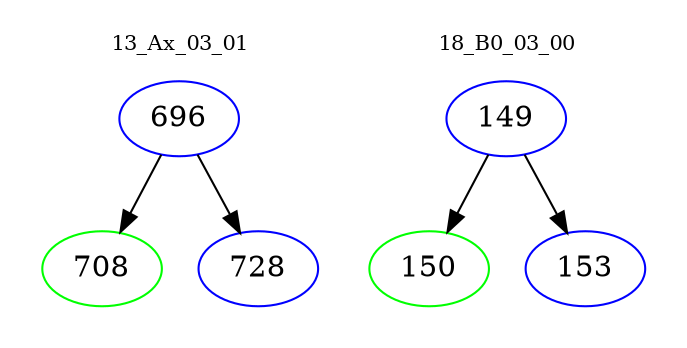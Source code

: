 digraph{
subgraph cluster_0 {
color = white
label = "13_Ax_03_01";
fontsize=10;
T0_696 [label="696", color="blue"]
T0_696 -> T0_708 [color="black"]
T0_708 [label="708", color="green"]
T0_696 -> T0_728 [color="black"]
T0_728 [label="728", color="blue"]
}
subgraph cluster_1 {
color = white
label = "18_B0_03_00";
fontsize=10;
T1_149 [label="149", color="blue"]
T1_149 -> T1_150 [color="black"]
T1_150 [label="150", color="green"]
T1_149 -> T1_153 [color="black"]
T1_153 [label="153", color="blue"]
}
}
